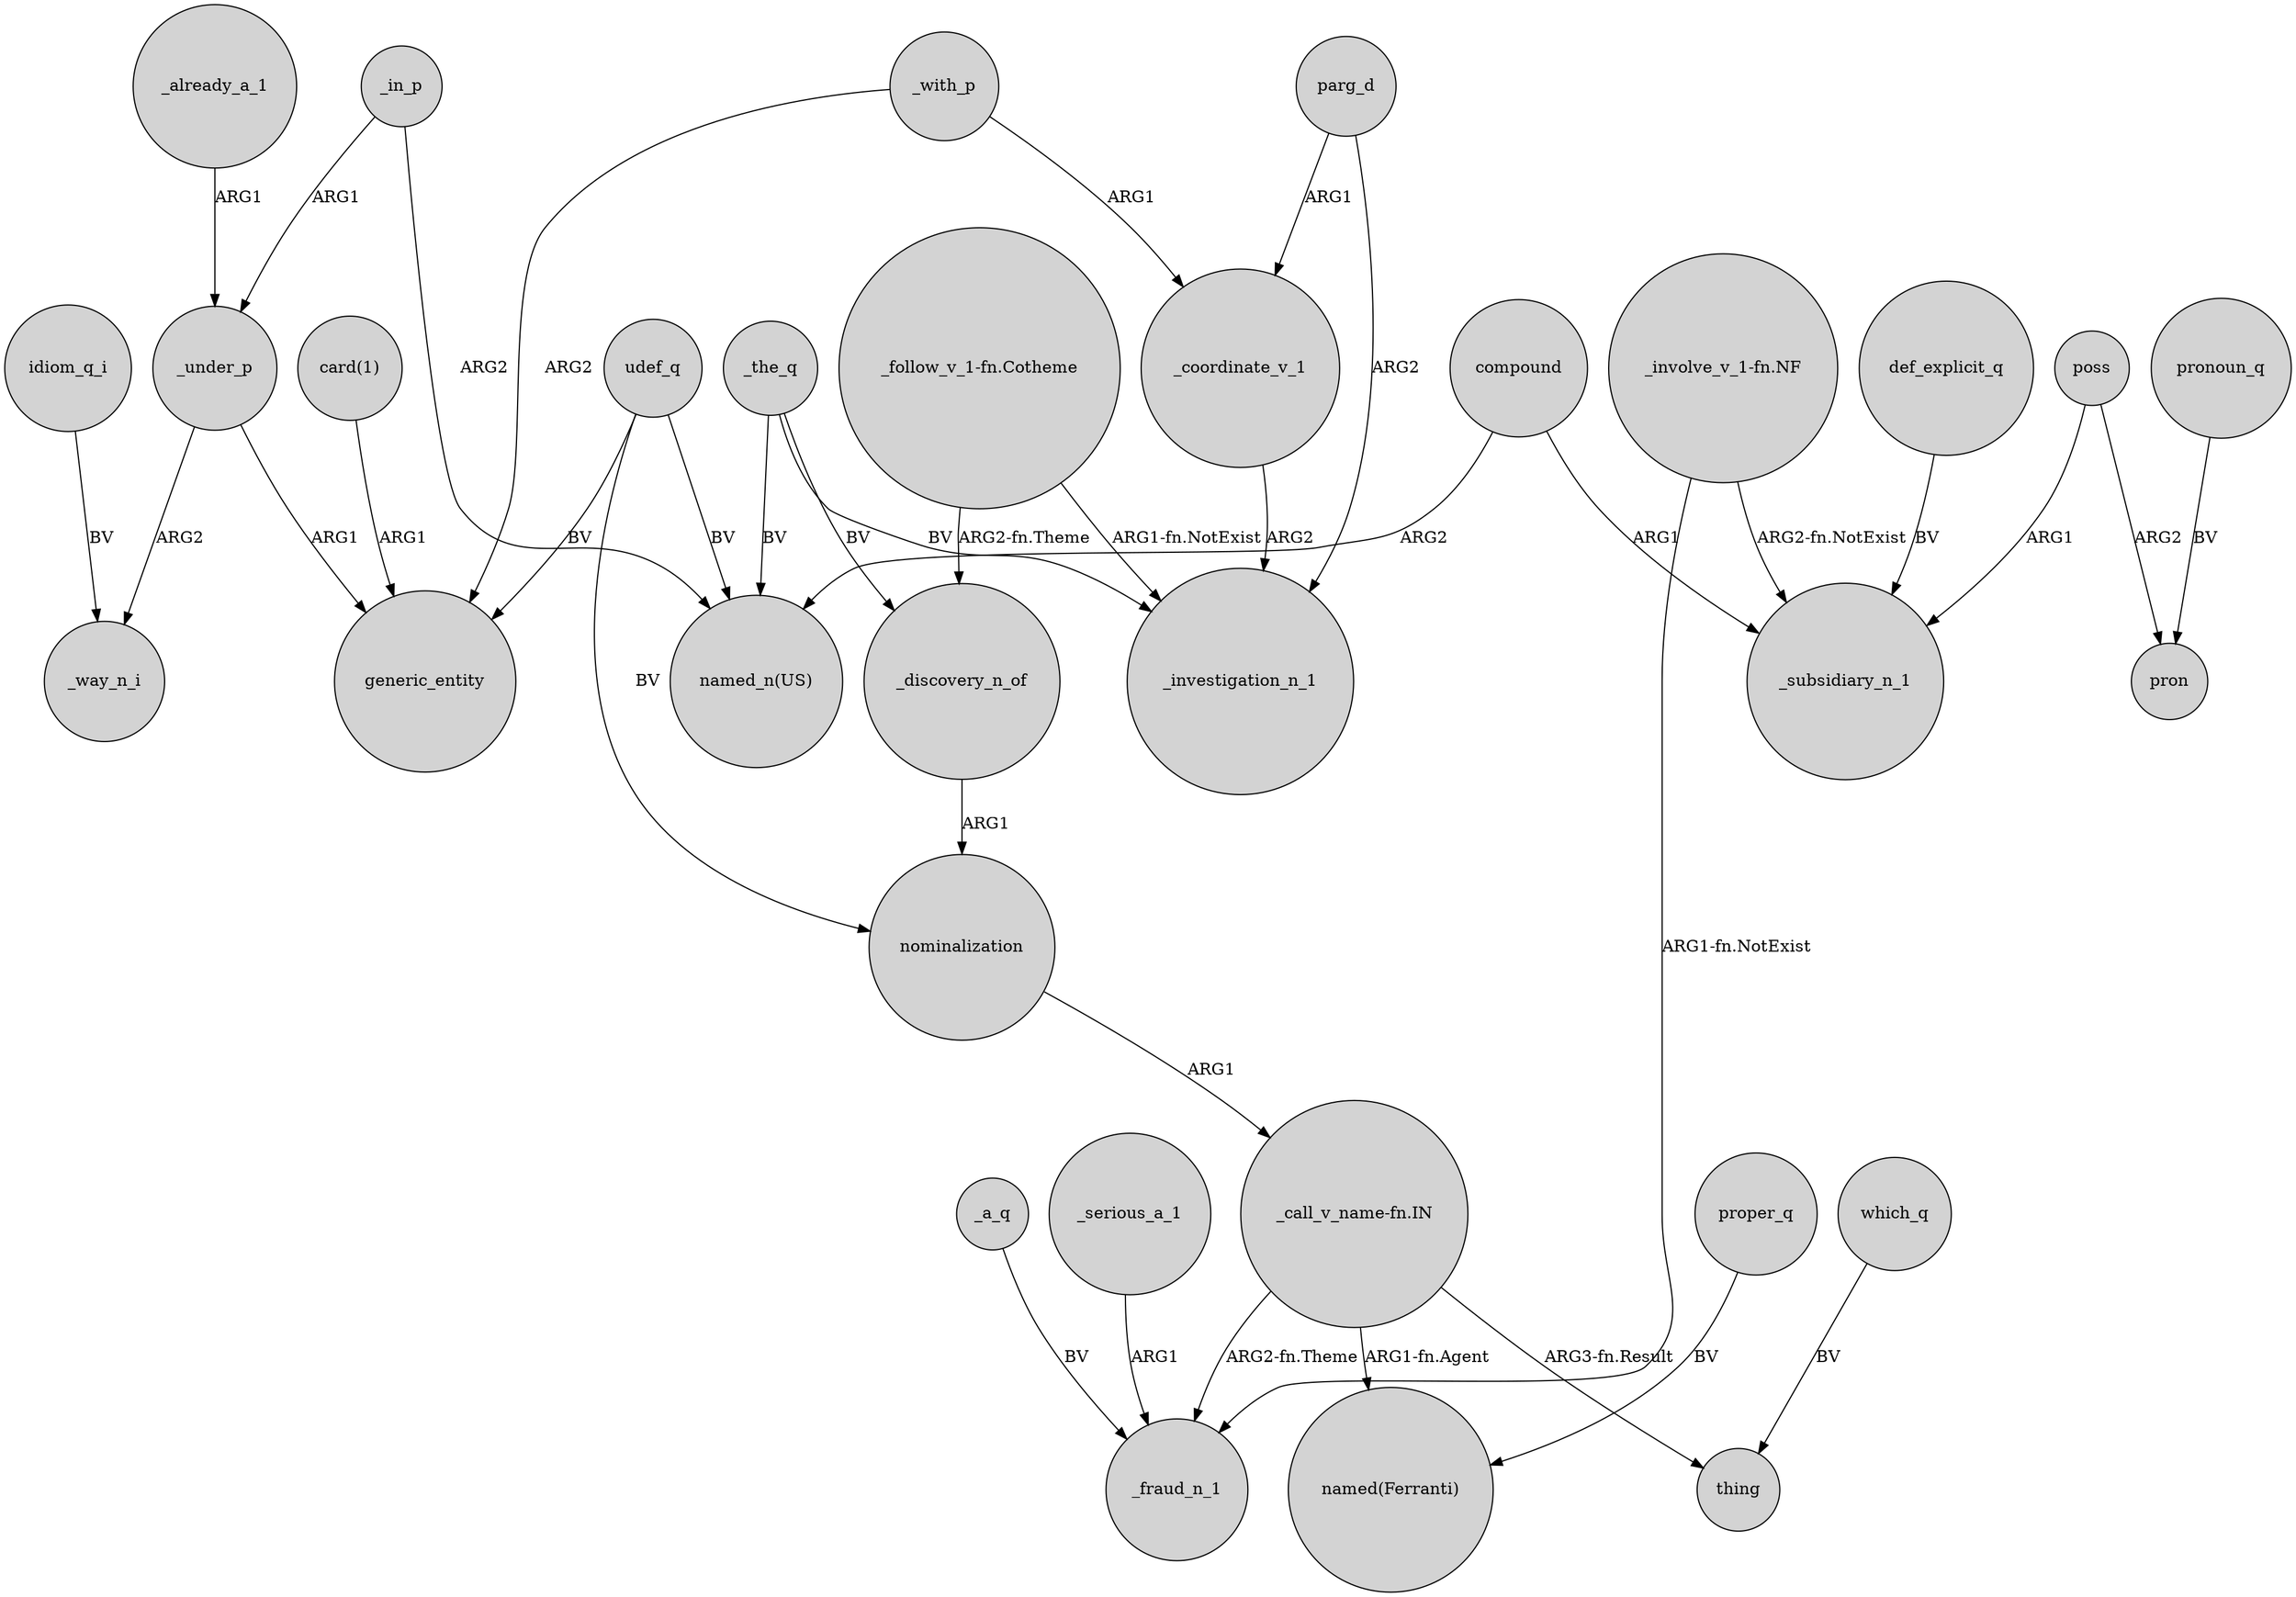 digraph {
	node [shape=circle style=filled]
	_in_p -> _under_p [label=ARG1]
	udef_q -> "named_n(US)" [label=BV]
	udef_q -> generic_entity [label=BV]
	poss -> pron [label=ARG2]
	def_explicit_q -> _subsidiary_n_1 [label=BV]
	poss -> _subsidiary_n_1 [label=ARG1]
	_the_q -> _investigation_n_1 [label=BV]
	_with_p -> generic_entity [label=ARG2]
	"_involve_v_1-fn.NF" -> _subsidiary_n_1 [label="ARG2-fn.NotExist"]
	_with_p -> _coordinate_v_1 [label=ARG1]
	nominalization -> "_call_v_name-fn.IN" [label=ARG1]
	_serious_a_1 -> _fraud_n_1 [label=ARG1]
	_in_p -> "named_n(US)" [label=ARG2]
	compound -> "named_n(US)" [label=ARG2]
	_the_q -> "named_n(US)" [label=BV]
	"_call_v_name-fn.IN" -> _fraud_n_1 [label="ARG2-fn.Theme"]
	_the_q -> _discovery_n_of [label=BV]
	pronoun_q -> pron [label=BV]
	"_call_v_name-fn.IN" -> thing [label="ARG3-fn.Result"]
	proper_q -> "named(Ferranti)" [label=BV]
	"_involve_v_1-fn.NF" -> _fraud_n_1 [label="ARG1-fn.NotExist"]
	parg_d -> _investigation_n_1 [label=ARG2]
	udef_q -> nominalization [label=BV]
	compound -> _subsidiary_n_1 [label=ARG1]
	_already_a_1 -> _under_p [label=ARG1]
	_under_p -> _way_n_i [label=ARG2]
	"card(1)" -> generic_entity [label=ARG1]
	idiom_q_i -> _way_n_i [label=BV]
	"_follow_v_1-fn.Cotheme" -> _discovery_n_of [label="ARG2-fn.Theme"]
	_coordinate_v_1 -> _investigation_n_1 [label=ARG2]
	"_follow_v_1-fn.Cotheme" -> _investigation_n_1 [label="ARG1-fn.NotExist"]
	parg_d -> _coordinate_v_1 [label=ARG1]
	_under_p -> generic_entity [label=ARG1]
	_discovery_n_of -> nominalization [label=ARG1]
	"_call_v_name-fn.IN" -> "named(Ferranti)" [label="ARG1-fn.Agent"]
	_a_q -> _fraud_n_1 [label=BV]
	which_q -> thing [label=BV]
}

